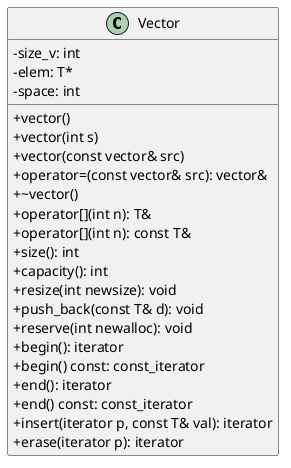 @startuml Vector
skinparam classAttributeIconSize 0

class Vector {
    - size_v: int
    - elem: T*
    - space: int
    + vector()
    + vector(int s)
    + vector(const vector& src)
    + operator=(const vector& src): vector&
    + ~vector()
    + operator[](int n): T&
    + operator[](int n): const T&
    + size(): int
    + capacity(): int
    + resize(int newsize): void
    + push_back(const T& d): void
    + reserve(int newalloc): void
    + begin(): iterator
    + begin() const: const_iterator
    + end(): iterator
    + end() const: const_iterator
    + insert(iterator p, const T& val): iterator
    + erase(iterator p): iterator
}
@enduml
